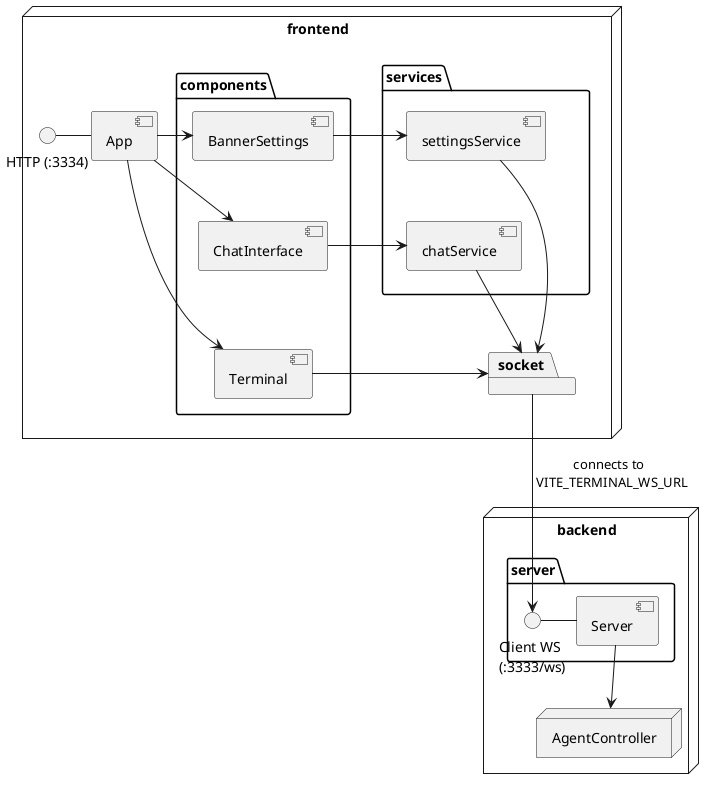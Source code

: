 @startuml "System Architecture"


node frontend as frontend{

    component App

    package components{

        component Terminal

        component ChatInterface

        component BannerSettings

    }

    package services{
        component chatService

        component settingsService

        chatService -[hidden]u-> settingsService
    }

    package socket

    App -> Terminal
    App -> ChatInterface
    App -> BannerSettings
    ChatInterface -> chatService
    BannerSettings -> settingsService
    Terminal -> socket
    chatService -d-> socket
    settingsService -d-> socket
    services -[hidden]d-> socket

    Terminal -[hidden]u-> ChatInterface
    ChatInterface -[hidden]u-> BannerSettings



    interface "HTTP (:3334)" as HTTP
    HTTP - App

}

node backend{
    package server as serverpackage{
        component Server

        'defined in server/server.py, port is defined at startup with uvicorn
        interface "Client WS\n(:3333/ws)" as client_socket
        client_socket - Server


    }
    node AgentController{

    }
    Server -d-> AgentController
}


socket -d-> client_socket: connects to \n VITE_TERMINAL_WS_URL

@enduml
